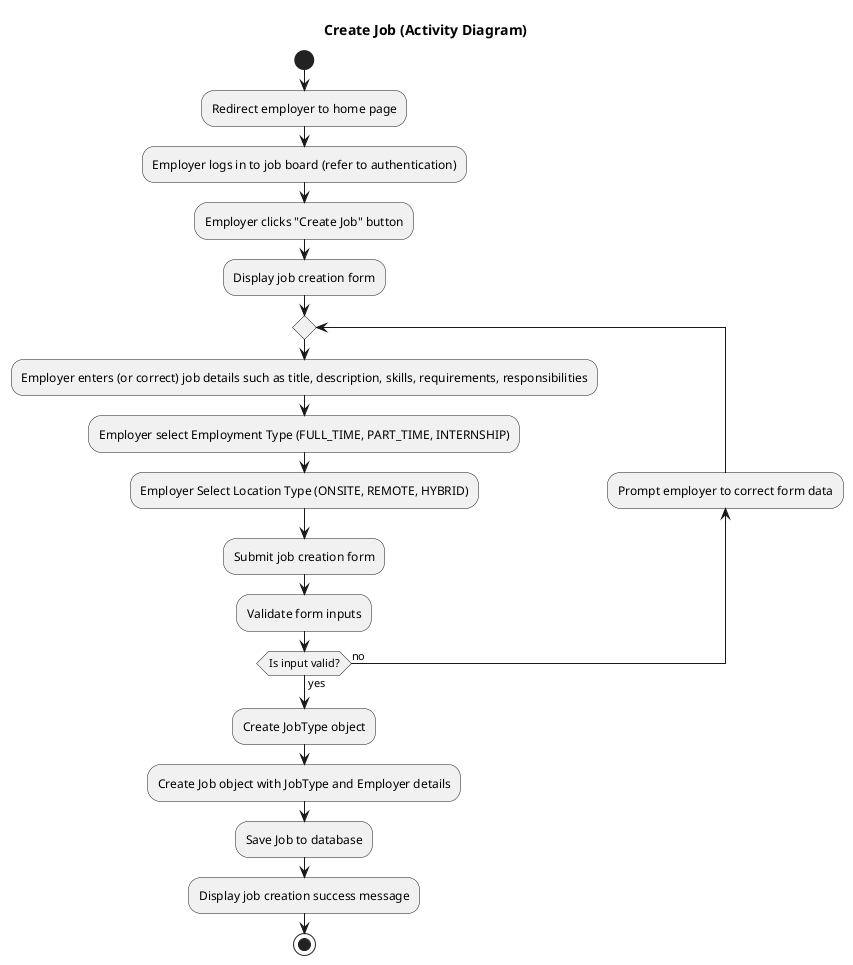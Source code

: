 @startuml
'https://plantuml.com/activity-diagram-beta

title Create Job (Activity Diagram)

start
:Redirect employer to home page;
:Employer logs in to job board (refer to authentication);
:Employer clicks "Create Job" button;
:Display job creation form;
repeat
   :Employer enters (or correct) job details such as title, description, skills, requirements, responsibilities;
   :Employer select Employment Type (FULL_TIME, PART_TIME, INTERNSHIP);
   :Employer Select Location Type (ONSITE, REMOTE, HYBRID);

   :Submit job creation form;
   :Validate form inputs;

   backward:Prompt employer to correct form data;
repeat while (Is input valid?) is (no) not (yes)

:Create JobType object;
:Create Job object with JobType and Employer details;
:Save Job to database;
:Display job creation success message;
stop


@enduml
